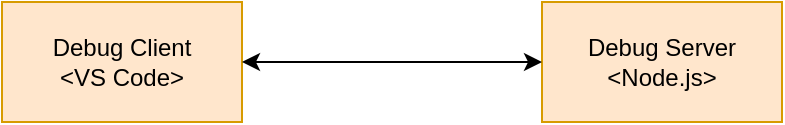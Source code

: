 <mxfile version="20.7.4" type="device"><diagram id="0huLdut5dMIGyTFSUj1B" name="Page-1"><mxGraphModel dx="1036" dy="702" grid="1" gridSize="10" guides="1" tooltips="1" connect="1" arrows="1" fold="1" page="1" pageScale="1" pageWidth="850" pageHeight="1100" math="0" shadow="0"><root><mxCell id="0"/><mxCell id="1" parent="0"/><mxCell id="K25-Rnr0PC6Gw3Um10nS-1" value="Debug Client&lt;br&gt;&amp;lt;VS Code&amp;gt;" style="rounded=0;whiteSpace=wrap;html=1;fillColor=#ffe6cc;strokeColor=#d79b00;" parent="1" vertex="1"><mxGeometry x="230" y="170" width="120" height="60" as="geometry"/></mxCell><mxCell id="K25-Rnr0PC6Gw3Um10nS-2" value="Debug Server&lt;br&gt;&amp;lt;Node.js&amp;gt;" style="rounded=0;whiteSpace=wrap;html=1;fillColor=#ffe6cc;strokeColor=#d79b00;" vertex="1" parent="1"><mxGeometry x="500" y="170" width="120" height="60" as="geometry"/></mxCell><mxCell id="K25-Rnr0PC6Gw3Um10nS-3" value="" style="endArrow=classic;startArrow=classic;html=1;rounded=0;exitX=1;exitY=0.5;exitDx=0;exitDy=0;entryX=0;entryY=0.5;entryDx=0;entryDy=0;" edge="1" parent="1" source="K25-Rnr0PC6Gw3Um10nS-1" target="K25-Rnr0PC6Gw3Um10nS-2"><mxGeometry width="50" height="50" relative="1" as="geometry"><mxPoint x="400" y="390" as="sourcePoint"/><mxPoint x="450" y="340" as="targetPoint"/></mxGeometry></mxCell></root></mxGraphModel></diagram></mxfile>